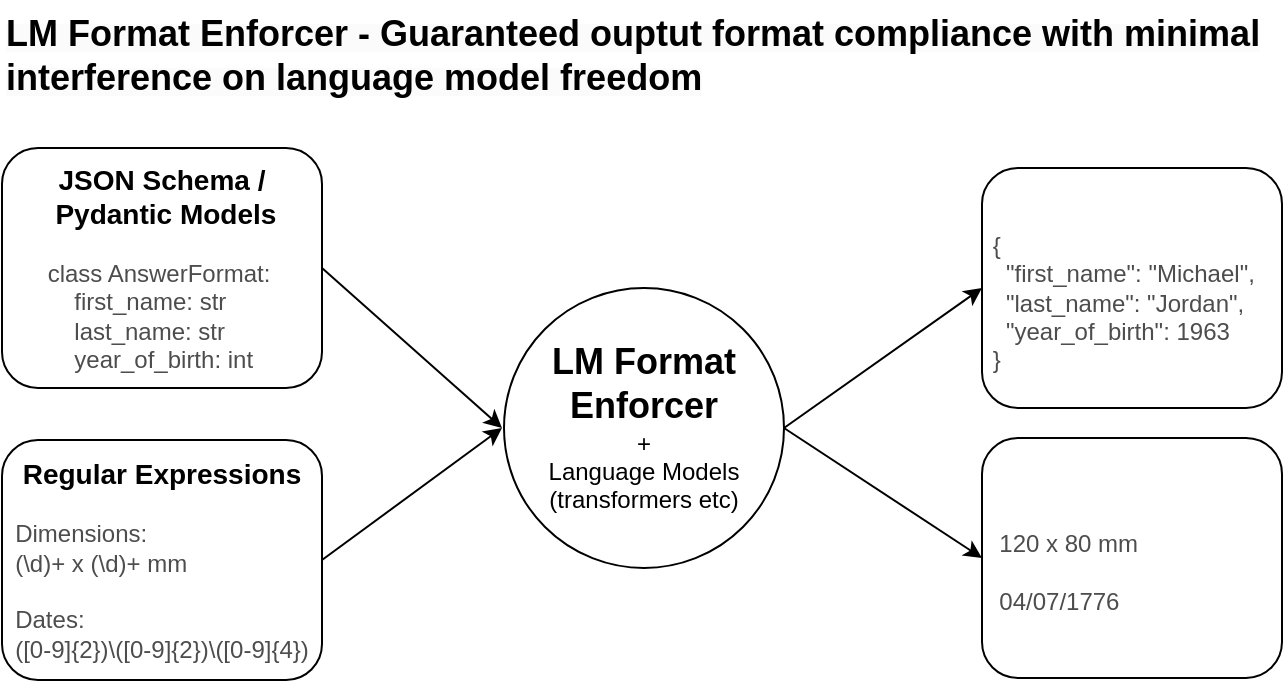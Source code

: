<mxfile version="22.0.0" type="github">
  <diagram name="Page-1" id="8PsKX4Oc-MI7gZbU_MNd">
    <mxGraphModel dx="1386" dy="905" grid="1" gridSize="10" guides="1" tooltips="1" connect="1" arrows="1" fold="1" page="1" pageScale="1" pageWidth="700" pageHeight="400" math="0" shadow="0">
      <root>
        <mxCell id="0" />
        <mxCell id="1" parent="0" />
        <mxCell id="5MfLdPhbdqmFTjfEvSjL-3" value="&lt;font style=&quot;font-size: 14px;&quot;&gt;&lt;b&gt;JSON Schema /&lt;br&gt;&amp;nbsp;Pydantic Models&lt;/b&gt;&lt;br&gt;&lt;/font&gt;&lt;br&gt;&lt;div style=&quot;text-align: left;&quot;&gt;&lt;span style=&quot;background-color: initial;&quot;&gt;&lt;font color=&quot;#4d4d4d&quot;&gt;class AnswerFormat:&lt;/font&gt;&lt;/span&gt;&lt;/div&gt;&lt;div style=&quot;text-align: left;&quot;&gt;&lt;span style=&quot;background-color: initial;&quot;&gt;&lt;font color=&quot;#4d4d4d&quot;&gt;&amp;nbsp; &amp;nbsp; first_name: str&lt;/font&gt;&lt;/span&gt;&lt;/div&gt;&lt;div style=&quot;text-align: left;&quot;&gt;&lt;span style=&quot;background-color: initial;&quot;&gt;&lt;font color=&quot;#4d4d4d&quot;&gt;&amp;nbsp; &amp;nbsp; last_name: str&lt;/font&gt;&lt;/span&gt;&lt;/div&gt;&lt;div style=&quot;text-align: left;&quot;&gt;&lt;span style=&quot;background-color: initial;&quot;&gt;&lt;font color=&quot;#4d4d4d&quot;&gt;&amp;nbsp; &amp;nbsp; year_of_birth: int&lt;/font&gt;&lt;/span&gt;&lt;/div&gt;" style="rounded=1;whiteSpace=wrap;html=1;" vertex="1" parent="1">
          <mxGeometry x="30" y="84" width="160" height="120" as="geometry" />
        </mxCell>
        <mxCell id="5MfLdPhbdqmFTjfEvSjL-4" value="&lt;span style=&quot;font-size: 14px;&quot;&gt;&lt;b&gt;Regular Expressions&lt;/b&gt;&lt;/span&gt;&lt;br&gt;&lt;div style=&quot;text-align: left;&quot;&gt;&lt;br&gt;&lt;/div&gt;&lt;div style=&quot;text-align: left;&quot;&gt;&lt;font color=&quot;#4d4d4d&quot;&gt;Dimensions: &lt;br&gt;(\d)+ x (\d)+ mm&lt;br&gt;&lt;br&gt;&lt;/font&gt;&lt;/div&gt;&lt;div style=&quot;text-align: left;&quot;&gt;&lt;font color=&quot;#4d4d4d&quot;&gt;Dates:&amp;nbsp;&lt;/font&gt;&lt;/div&gt;&lt;font color=&quot;#4d4d4d&quot;&gt;([0-9]{2})\\([0-9]{2})\\([0-9]{4})&lt;/font&gt;" style="rounded=1;whiteSpace=wrap;html=1;" vertex="1" parent="1">
          <mxGeometry x="30" y="230" width="160" height="120" as="geometry" />
        </mxCell>
        <mxCell id="5MfLdPhbdqmFTjfEvSjL-5" value="" style="endArrow=classic;html=1;rounded=0;exitX=1;exitY=0.5;exitDx=0;exitDy=0;" edge="1" parent="1" source="5MfLdPhbdqmFTjfEvSjL-4">
          <mxGeometry width="50" height="50" relative="1" as="geometry">
            <mxPoint x="320" y="394" as="sourcePoint" />
            <mxPoint x="280" y="224" as="targetPoint" />
          </mxGeometry>
        </mxCell>
        <mxCell id="5MfLdPhbdqmFTjfEvSjL-6" value="" style="endArrow=classic;html=1;rounded=0;exitX=1;exitY=0.5;exitDx=0;exitDy=0;" edge="1" parent="1" source="5MfLdPhbdqmFTjfEvSjL-3">
          <mxGeometry width="50" height="50" relative="1" as="geometry">
            <mxPoint x="320" y="394" as="sourcePoint" />
            <mxPoint x="280" y="224" as="targetPoint" />
          </mxGeometry>
        </mxCell>
        <mxCell id="5MfLdPhbdqmFTjfEvSjL-7" value="&lt;b&gt;&lt;font style=&quot;font-size: 18px;&quot;&gt;LM Format Enforcer&lt;br&gt;&lt;/font&gt;&lt;/b&gt;+&lt;br&gt;Language Models&lt;br&gt;(transformers etc)" style="ellipse;whiteSpace=wrap;html=1;aspect=fixed;" vertex="1" parent="1">
          <mxGeometry x="281" y="154" width="140" height="140" as="geometry" />
        </mxCell>
        <mxCell id="5MfLdPhbdqmFTjfEvSjL-9" value="" style="endArrow=classic;html=1;rounded=0;exitX=1;exitY=0.5;exitDx=0;exitDy=0;entryX=0;entryY=0.5;entryDx=0;entryDy=0;" edge="1" parent="1" source="5MfLdPhbdqmFTjfEvSjL-7" target="5MfLdPhbdqmFTjfEvSjL-10">
          <mxGeometry width="50" height="50" relative="1" as="geometry">
            <mxPoint x="320" y="394" as="sourcePoint" />
            <mxPoint x="520" y="224" as="targetPoint" />
          </mxGeometry>
        </mxCell>
        <mxCell id="5MfLdPhbdqmFTjfEvSjL-10" value="&lt;font color=&quot;#4d4d4d&quot;&gt;&lt;br&gt;&amp;nbsp;{ &lt;br&gt;&amp;nbsp; &amp;nbsp;&quot;first_name&quot;: &quot;Michael&quot;, &lt;br&gt;&amp;nbsp; &amp;nbsp;&quot;last_name&quot;: &quot;Jordan&quot;, &lt;br&gt;&amp;nbsp; &amp;nbsp;&quot;year_of_birth&quot;: 1963&lt;br&gt;&amp;nbsp;}&lt;/font&gt;" style="rounded=1;whiteSpace=wrap;html=1;align=left;" vertex="1" parent="1">
          <mxGeometry x="520" y="94" width="150" height="120" as="geometry" />
        </mxCell>
        <mxCell id="5MfLdPhbdqmFTjfEvSjL-12" value="" style="endArrow=classic;html=1;rounded=0;exitX=1;exitY=0.5;exitDx=0;exitDy=0;entryX=0;entryY=0.5;entryDx=0;entryDy=0;" edge="1" parent="1" source="5MfLdPhbdqmFTjfEvSjL-7" target="5MfLdPhbdqmFTjfEvSjL-13">
          <mxGeometry width="50" height="50" relative="1" as="geometry">
            <mxPoint x="431" y="234" as="sourcePoint" />
            <mxPoint x="530" y="164" as="targetPoint" />
          </mxGeometry>
        </mxCell>
        <mxCell id="5MfLdPhbdqmFTjfEvSjL-13" value="&lt;font color=&quot;#4d4d4d&quot;&gt;&lt;br&gt;&amp;nbsp; 120 x 80 mm&lt;br&gt;&lt;br&gt;&amp;nbsp; 04/07/1776&lt;/font&gt;" style="rounded=1;whiteSpace=wrap;html=1;align=left;" vertex="1" parent="1">
          <mxGeometry x="520" y="229" width="150" height="120" as="geometry" />
        </mxCell>
        <mxCell id="5MfLdPhbdqmFTjfEvSjL-14" value="&lt;b style=&quot;border-color: var(--border-color); color: rgb(0, 0, 0); font-family: Helvetica; font-size: 12px; font-style: normal; font-variant-ligatures: normal; font-variant-caps: normal; letter-spacing: normal; orphans: 2; text-align: center; text-indent: 0px; text-transform: none; widows: 2; word-spacing: 0px; -webkit-text-stroke-width: 0px; background-color: rgb(251, 251, 251); text-decoration-thickness: initial; text-decoration-style: initial; text-decoration-color: initial;&quot;&gt;&lt;font style=&quot;border-color: var(--border-color); font-size: 18px;&quot;&gt;LM Format Enforcer - Guaranteed ouptut format compliance with minimal interference on language model freedom&lt;/font&gt;&lt;/b&gt;" style="text;whiteSpace=wrap;html=1;" vertex="1" parent="1">
          <mxGeometry x="30" y="10" width="630" height="50" as="geometry" />
        </mxCell>
      </root>
    </mxGraphModel>
  </diagram>
</mxfile>
